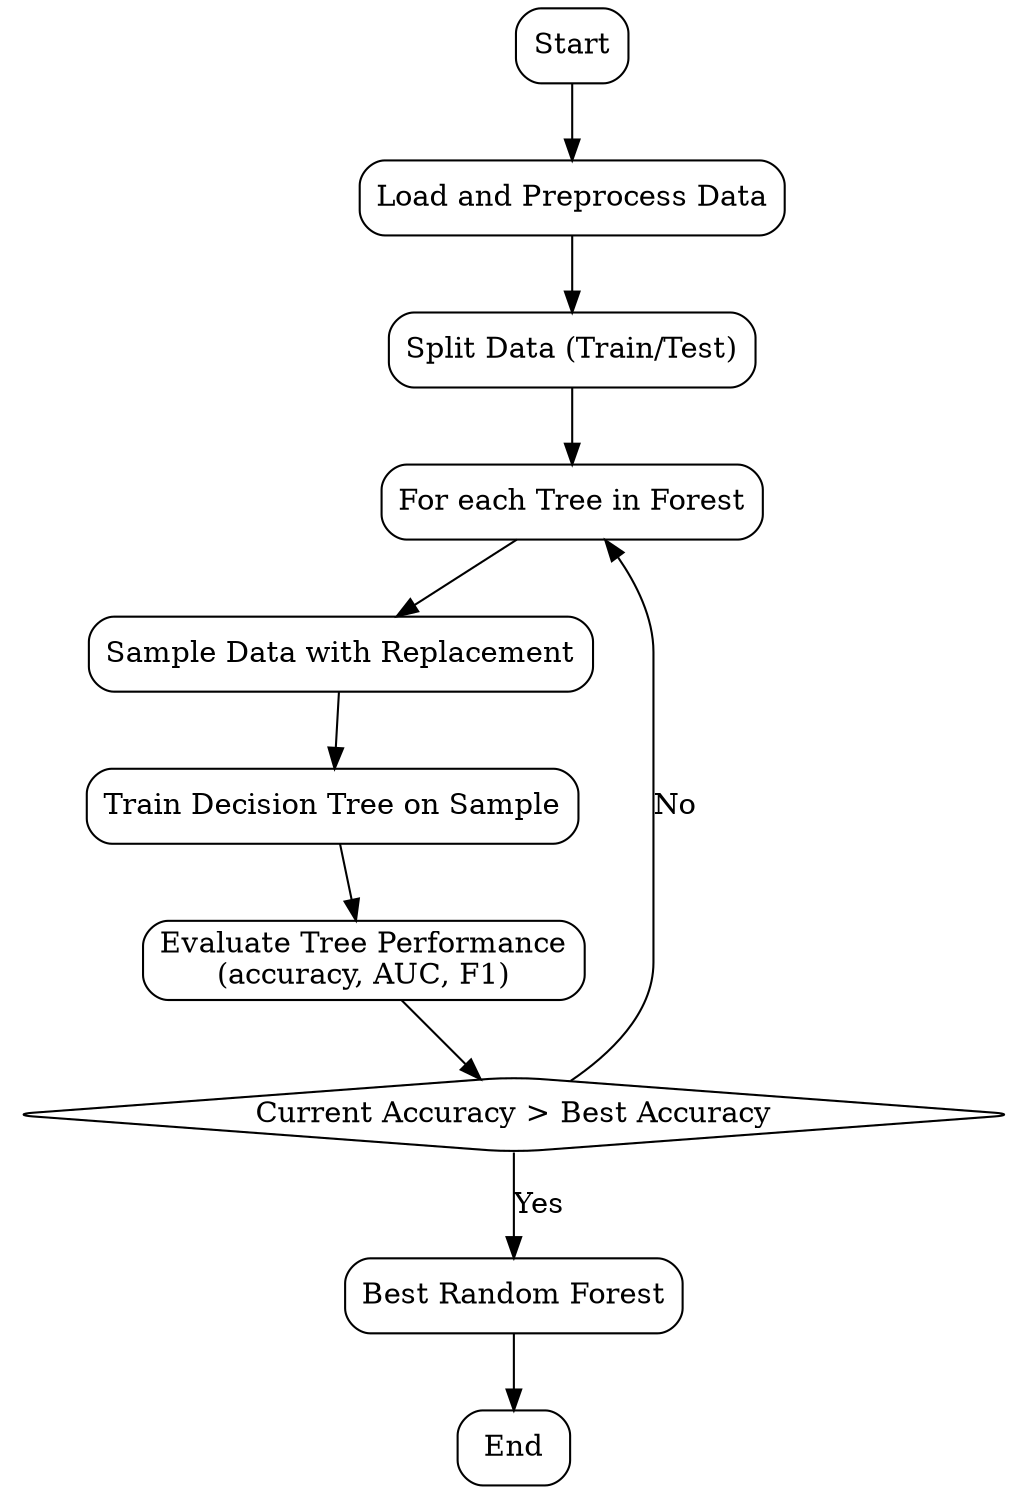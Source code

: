 digraph RF {
    rankdir=TB;
    node [shape=rect, style="rounded,filled", color=black, fillcolor=white];

    Start [label="Start"];
    LoadData [label="Load and Preprocess Data"];
    SplitData [label="Split Data (Train/Test)"];
    ForEachTree [label="For each Tree in Forest"];
    BootstrapSample [label="Sample Data with Replacement"];
    TrainDecisionTree [label="Train Decision Tree on Sample"];
    CalculateMetrics [label="Evaluate Tree Performance\n(accuracy, AUC, F1)"];
    CheckAccuracy [label="Current Accuracy > Best Accuracy", shape=diamond];
    BestForest [label="Best Random Forest"];
    End [label="End"];

    Start -> LoadData;
    LoadData -> SplitData;
    SplitData -> ForEachTree;
    ForEachTree -> BootstrapSample;
    BootstrapSample -> TrainDecisionTree;
    TrainDecisionTree -> CalculateMetrics;
    CalculateMetrics -> CheckAccuracy;
    CheckAccuracy -> BestForest [label="Yes"];
    BestForest -> End;
    CheckAccuracy -> ForEachTree [label="No"];
}
